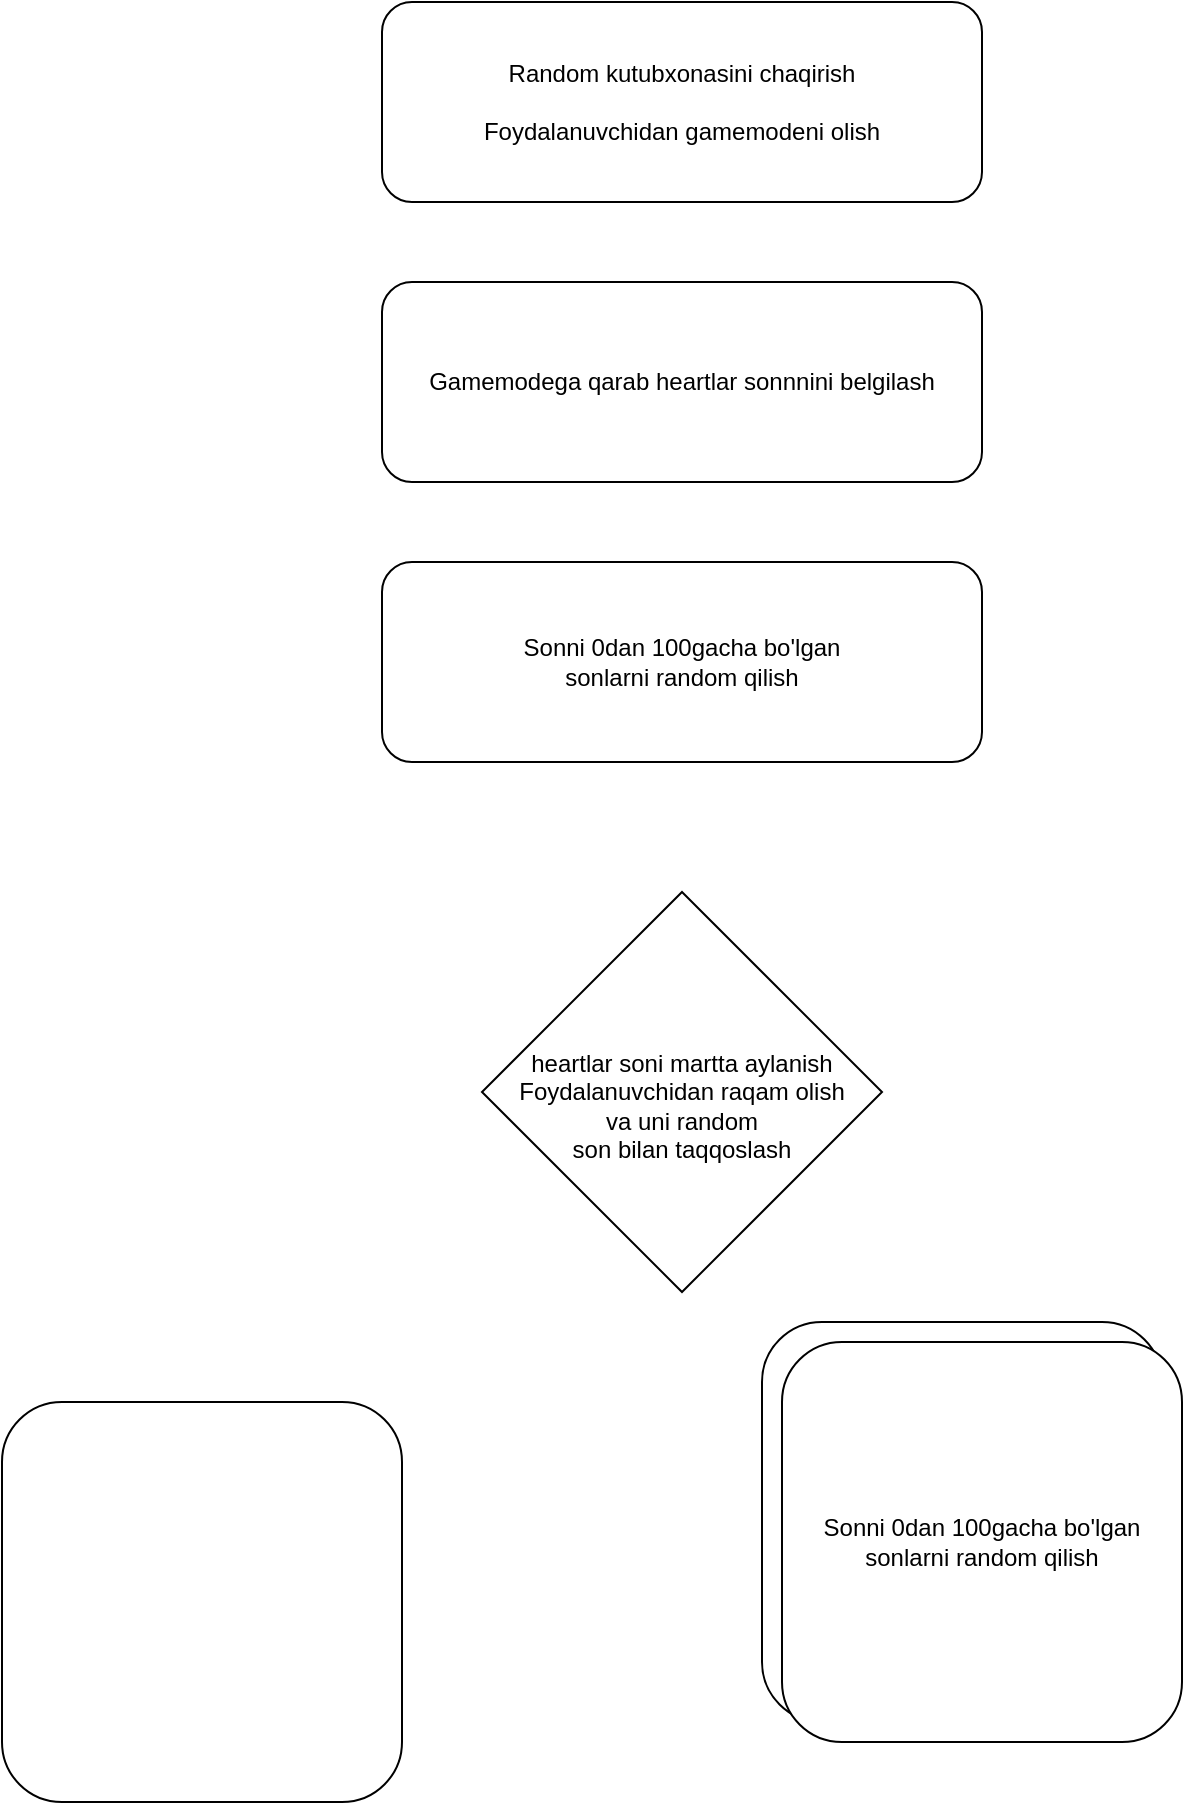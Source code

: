 <mxfile version="23.1.5" type="github">
  <diagram id="C5RBs43oDa-KdzZeNtuy" name="Page-1">
    <mxGraphModel dx="1050" dy="530" grid="1" gridSize="10" guides="1" tooltips="1" connect="1" arrows="1" fold="1" page="1" pageScale="1" pageWidth="827" pageHeight="1169" math="0" shadow="0">
      <root>
        <mxCell id="WIyWlLk6GJQsqaUBKTNV-0" />
        <mxCell id="WIyWlLk6GJQsqaUBKTNV-1" parent="WIyWlLk6GJQsqaUBKTNV-0" />
        <mxCell id="MHU4kRLM9bzFtjRCCSRE-0" value="Random kutubxonasini chaqirish&lt;br&gt;&lt;br&gt;Foydalanuvchidan gamemodeni olish" style="rounded=1;whiteSpace=wrap;html=1;" vertex="1" parent="WIyWlLk6GJQsqaUBKTNV-1">
          <mxGeometry x="240" y="40" width="300" height="100" as="geometry" />
        </mxCell>
        <mxCell id="MHU4kRLM9bzFtjRCCSRE-1" value="Gamemodega qarab heartlar sonnnini belgilash" style="rounded=1;whiteSpace=wrap;html=1;" vertex="1" parent="WIyWlLk6GJQsqaUBKTNV-1">
          <mxGeometry x="240" y="180" width="300" height="100" as="geometry" />
        </mxCell>
        <mxCell id="MHU4kRLM9bzFtjRCCSRE-3" value="Sonni 0dan 100gacha bo&#39;lgan&lt;br&gt;sonlarni&amp;nbsp;random qilish" style="rounded=1;whiteSpace=wrap;html=1;" vertex="1" parent="WIyWlLk6GJQsqaUBKTNV-1">
          <mxGeometry x="240" y="320" width="300" height="100" as="geometry" />
        </mxCell>
        <mxCell id="MHU4kRLM9bzFtjRCCSRE-4" value="&lt;br&gt;&lt;br&gt;heartlar soni martta aylanish&lt;br&gt;Foydalanuvchidan raqam olish&lt;br&gt;va uni random&lt;br&gt;&amp;nbsp;son bilan taqqoslash&amp;nbsp;&lt;div&gt;&lt;br/&gt;&lt;/div&gt;" style="rhombus;whiteSpace=wrap;html=1;" vertex="1" parent="WIyWlLk6GJQsqaUBKTNV-1">
          <mxGeometry x="290" y="485" width="200" height="200" as="geometry" />
        </mxCell>
        <mxCell id="MHU4kRLM9bzFtjRCCSRE-5" value="Sonni 0dan 100gacha bo&#39;lgan&lt;br&gt;sonlarni&amp;nbsp;random qilish" style="rounded=1;whiteSpace=wrap;html=1;" vertex="1" parent="WIyWlLk6GJQsqaUBKTNV-1">
          <mxGeometry x="430" y="700" width="200" height="200" as="geometry" />
        </mxCell>
        <mxCell id="MHU4kRLM9bzFtjRCCSRE-6" value="Sonni 0dan 100gacha bo&#39;lgan&lt;br&gt;sonlarni&amp;nbsp;random qilish" style="rounded=1;whiteSpace=wrap;html=1;" vertex="1" parent="WIyWlLk6GJQsqaUBKTNV-1">
          <mxGeometry x="440" y="710" width="200" height="200" as="geometry" />
        </mxCell>
        <mxCell id="MHU4kRLM9bzFtjRCCSRE-7" value="" style="rounded=1;whiteSpace=wrap;html=1;" vertex="1" parent="WIyWlLk6GJQsqaUBKTNV-1">
          <mxGeometry x="50" y="740" width="200" height="200" as="geometry" />
        </mxCell>
      </root>
    </mxGraphModel>
  </diagram>
</mxfile>
